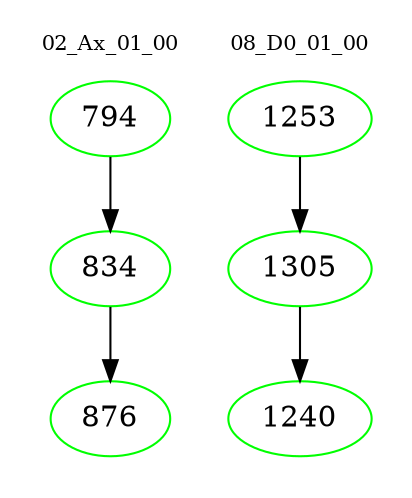 digraph{
subgraph cluster_0 {
color = white
label = "02_Ax_01_00";
fontsize=10;
T0_794 [label="794", color="green"]
T0_794 -> T0_834 [color="black"]
T0_834 [label="834", color="green"]
T0_834 -> T0_876 [color="black"]
T0_876 [label="876", color="green"]
}
subgraph cluster_1 {
color = white
label = "08_D0_01_00";
fontsize=10;
T1_1253 [label="1253", color="green"]
T1_1253 -> T1_1305 [color="black"]
T1_1305 [label="1305", color="green"]
T1_1305 -> T1_1240 [color="black"]
T1_1240 [label="1240", color="green"]
}
}

